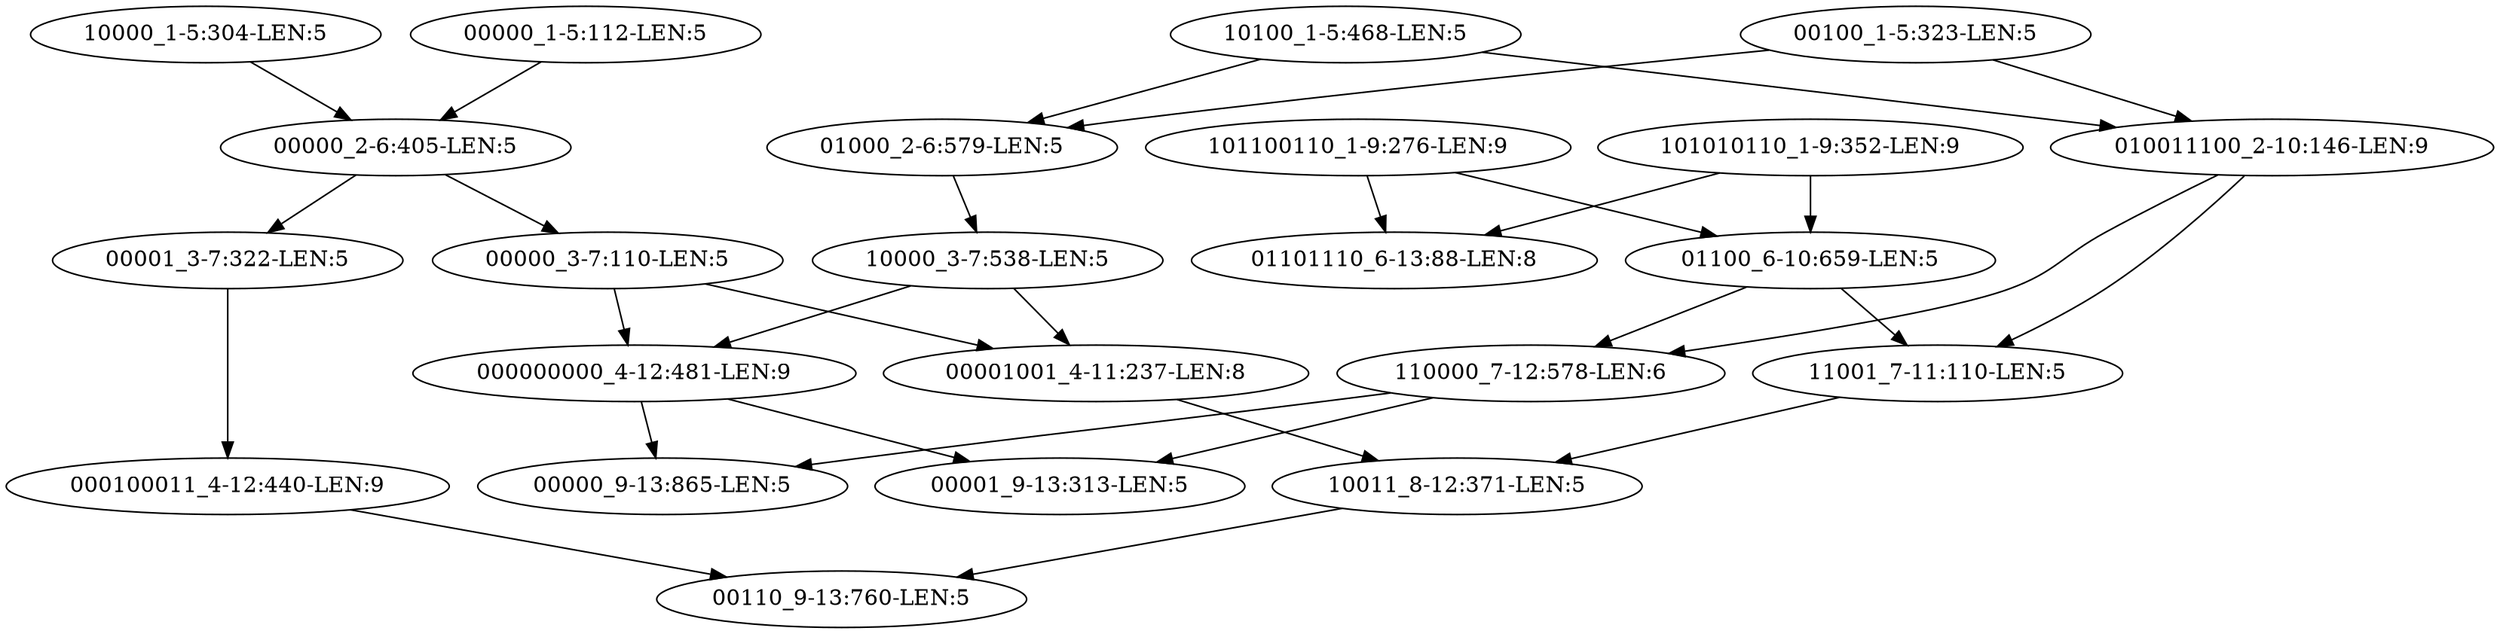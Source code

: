 digraph G {
    "00100_1-5:323-LEN:5" -> "01000_2-6:579-LEN:5";
    "00100_1-5:323-LEN:5" -> "010011100_2-10:146-LEN:9";
    "00001_3-7:322-LEN:5" -> "000100011_4-12:440-LEN:9";
    "10000_1-5:304-LEN:5" -> "00000_2-6:405-LEN:5";
    "00001001_4-11:237-LEN:8" -> "10011_8-12:371-LEN:5";
    "01000_2-6:579-LEN:5" -> "10000_3-7:538-LEN:5";
    "01100_6-10:659-LEN:5" -> "11001_7-11:110-LEN:5";
    "01100_6-10:659-LEN:5" -> "110000_7-12:578-LEN:6";
    "00000_1-5:112-LEN:5" -> "00000_2-6:405-LEN:5";
    "11001_7-11:110-LEN:5" -> "10011_8-12:371-LEN:5";
    "000000000_4-12:481-LEN:9" -> "00001_9-13:313-LEN:5";
    "000000000_4-12:481-LEN:9" -> "00000_9-13:865-LEN:5";
    "101100110_1-9:276-LEN:9" -> "01100_6-10:659-LEN:5";
    "101100110_1-9:276-LEN:9" -> "01101110_6-13:88-LEN:8";
    "10011_8-12:371-LEN:5" -> "00110_9-13:760-LEN:5";
    "010011100_2-10:146-LEN:9" -> "11001_7-11:110-LEN:5";
    "010011100_2-10:146-LEN:9" -> "110000_7-12:578-LEN:6";
    "101010110_1-9:352-LEN:9" -> "01100_6-10:659-LEN:5";
    "101010110_1-9:352-LEN:9" -> "01101110_6-13:88-LEN:8";
    "110000_7-12:578-LEN:6" -> "00001_9-13:313-LEN:5";
    "110000_7-12:578-LEN:6" -> "00000_9-13:865-LEN:5";
    "000100011_4-12:440-LEN:9" -> "00110_9-13:760-LEN:5";
    "10000_3-7:538-LEN:5" -> "00001001_4-11:237-LEN:8";
    "10000_3-7:538-LEN:5" -> "000000000_4-12:481-LEN:9";
    "00000_3-7:110-LEN:5" -> "00001001_4-11:237-LEN:8";
    "00000_3-7:110-LEN:5" -> "000000000_4-12:481-LEN:9";
    "00000_2-6:405-LEN:5" -> "00001_3-7:322-LEN:5";
    "00000_2-6:405-LEN:5" -> "00000_3-7:110-LEN:5";
    "10100_1-5:468-LEN:5" -> "01000_2-6:579-LEN:5";
    "10100_1-5:468-LEN:5" -> "010011100_2-10:146-LEN:9";
}

